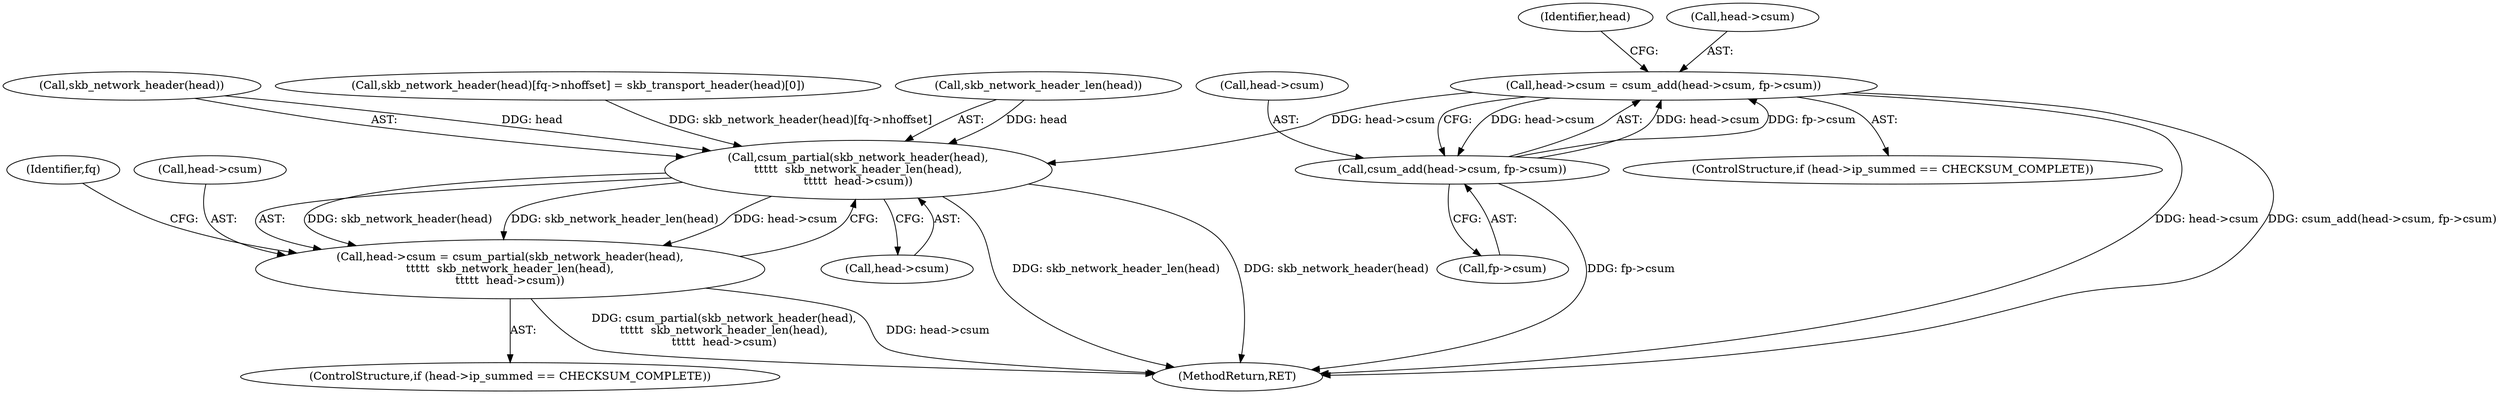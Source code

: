 digraph "0_linux_9e2dcf72023d1447f09c47d77c99b0c49659e5ce_0@pointer" {
"1000412" [label="(Call,head->csum = csum_add(head->csum, fp->csum))"];
"1000416" [label="(Call,csum_add(head->csum, fp->csum))"];
"1000412" [label="(Call,head->csum = csum_add(head->csum, fp->csum))"];
"1000474" [label="(Call,csum_partial(skb_network_header(head),\n\t\t\t\t\t  skb_network_header_len(head),\n\t\t\t\t\t  head->csum))"];
"1000470" [label="(Call,head->csum = csum_partial(skb_network_header(head),\n\t\t\t\t\t  skb_network_header_len(head),\n\t\t\t\t\t  head->csum))"];
"1000406" [label="(ControlStructure,if (head->ip_summed == CHECKSUM_COMPLETE))"];
"1000475" [label="(Call,skb_network_header(head))"];
"1000420" [label="(Call,fp->csum)"];
"1000296" [label="(Call,skb_network_header(head)[fq->nhoffset] = skb_transport_header(head)[0])"];
"1000425" [label="(Identifier,head)"];
"1000479" [label="(Call,head->csum)"];
"1000477" [label="(Call,skb_network_header_len(head))"];
"1000417" [label="(Call,head->csum)"];
"1000413" [label="(Call,head->csum)"];
"1000464" [label="(ControlStructure,if (head->ip_summed == CHECKSUM_COMPLETE))"];
"1000485" [label="(Identifier,fq)"];
"1000470" [label="(Call,head->csum = csum_partial(skb_network_header(head),\n\t\t\t\t\t  skb_network_header_len(head),\n\t\t\t\t\t  head->csum))"];
"1000412" [label="(Call,head->csum = csum_add(head->csum, fp->csum))"];
"1000554" [label="(MethodReturn,RET)"];
"1000471" [label="(Call,head->csum)"];
"1000474" [label="(Call,csum_partial(skb_network_header(head),\n\t\t\t\t\t  skb_network_header_len(head),\n\t\t\t\t\t  head->csum))"];
"1000416" [label="(Call,csum_add(head->csum, fp->csum))"];
"1000412" -> "1000406"  [label="AST: "];
"1000412" -> "1000416"  [label="CFG: "];
"1000413" -> "1000412"  [label="AST: "];
"1000416" -> "1000412"  [label="AST: "];
"1000425" -> "1000412"  [label="CFG: "];
"1000412" -> "1000554"  [label="DDG: head->csum"];
"1000412" -> "1000554"  [label="DDG: csum_add(head->csum, fp->csum)"];
"1000416" -> "1000412"  [label="DDG: head->csum"];
"1000416" -> "1000412"  [label="DDG: fp->csum"];
"1000412" -> "1000416"  [label="DDG: head->csum"];
"1000412" -> "1000474"  [label="DDG: head->csum"];
"1000416" -> "1000420"  [label="CFG: "];
"1000417" -> "1000416"  [label="AST: "];
"1000420" -> "1000416"  [label="AST: "];
"1000416" -> "1000554"  [label="DDG: fp->csum"];
"1000474" -> "1000470"  [label="AST: "];
"1000474" -> "1000479"  [label="CFG: "];
"1000475" -> "1000474"  [label="AST: "];
"1000477" -> "1000474"  [label="AST: "];
"1000479" -> "1000474"  [label="AST: "];
"1000470" -> "1000474"  [label="CFG: "];
"1000474" -> "1000554"  [label="DDG: skb_network_header_len(head)"];
"1000474" -> "1000554"  [label="DDG: skb_network_header(head)"];
"1000474" -> "1000470"  [label="DDG: skb_network_header(head)"];
"1000474" -> "1000470"  [label="DDG: skb_network_header_len(head)"];
"1000474" -> "1000470"  [label="DDG: head->csum"];
"1000296" -> "1000474"  [label="DDG: skb_network_header(head)[fq->nhoffset]"];
"1000475" -> "1000474"  [label="DDG: head"];
"1000477" -> "1000474"  [label="DDG: head"];
"1000470" -> "1000464"  [label="AST: "];
"1000471" -> "1000470"  [label="AST: "];
"1000485" -> "1000470"  [label="CFG: "];
"1000470" -> "1000554"  [label="DDG: csum_partial(skb_network_header(head),\n\t\t\t\t\t  skb_network_header_len(head),\n\t\t\t\t\t  head->csum)"];
"1000470" -> "1000554"  [label="DDG: head->csum"];
}
